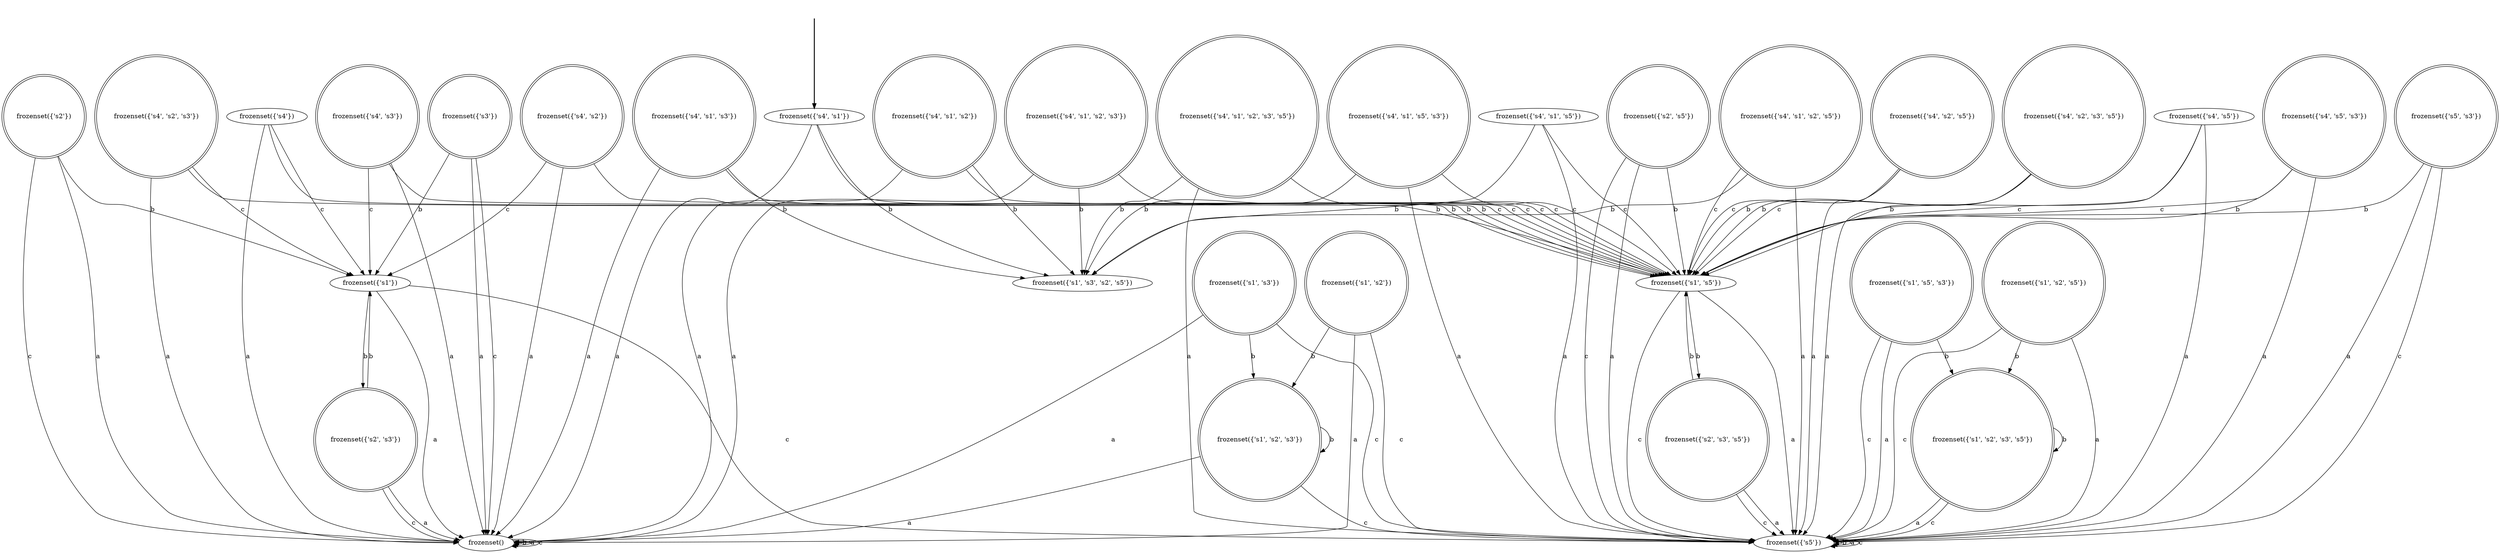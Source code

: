 digraph {
	fake [style=invisible]
	"frozenset({'s1', 's2', 's3'})" [shape=doublecircle]
	"frozenset({'s4', 's1', 's3'})" [shape=doublecircle]
	"frozenset({'s4', 's2'})" [shape=doublecircle]
	"frozenset()"
	"frozenset({'s4', 's5', 's3'})" [shape=doublecircle]
	"frozenset({'s4', 's1', 's5'})"
	"frozenset({'s2', 's3'})" [shape=doublecircle]
	"frozenset({'s1', 's2', 's3', 's5'})" [shape=doublecircle]
	"frozenset({'s4', 's1', 's2', 's3', 's5'})" [shape=doublecircle]
	"frozenset({'s4', 's2', 's3'})" [shape=doublecircle]
	"frozenset({'s4', 's1', 's2'})" [shape=doublecircle]
	"frozenset({'s4', 's2', 's5'})" [shape=doublecircle]
	"frozenset({'s2'})" [shape=doublecircle]
	"frozenset({'s1', 's5'})"
	"frozenset({'s4', 's1', 's2', 's3'})" [shape=doublecircle]
	"frozenset({'s4'})"
	"frozenset({'s4', 's1', 's2', 's5'})" [shape=doublecircle]
	"frozenset({'s1', 's5', 's3'})" [shape=doublecircle]
	"frozenset({'s5', 's3'})" [shape=doublecircle]
	"frozenset({'s1', 's2', 's5'})" [shape=doublecircle]
	"frozenset({'s1', 's3'})" [shape=doublecircle]
	"frozenset({'s4', 's2', 's3', 's5'})" [shape=doublecircle]
	"frozenset({'s3'})" [shape=doublecircle]
	"frozenset({'s1'})"
	"frozenset({'s2', 's5'})" [shape=doublecircle]
	"frozenset({'s5'})"
	"frozenset({'s1', 's2'})" [shape=doublecircle]
	"frozenset({'s4', 's1', 's5', 's3'})" [shape=doublecircle]
	"frozenset({'s4', 's3'})" [shape=doublecircle]
	"frozenset({'s4', 's1'})" [root=true]
	"frozenset({'s2', 's3', 's5'})" [shape=doublecircle]
	"frozenset({'s4', 's5'})"
	fake -> "frozenset({'s4', 's1'})" [style=bold]
	"frozenset({'s1', 's2', 's3'})" -> "frozenset({'s1', 's2', 's3'})" [label=b]
	"frozenset({'s1', 's2', 's3'})" -> "frozenset()" [label=a]
	"frozenset({'s1', 's2', 's3'})" -> "frozenset({'s5'})" [label=c]
	"frozenset({'s1', 's2'})" -> "frozenset({'s1', 's2', 's3'})" [label=b]
	"frozenset({'s1', 's2'})" -> "frozenset()" [label=a]
	"frozenset({'s1', 's2'})" -> "frozenset({'s5'})" [label=c]
	"frozenset({'s1', 's5', 's3'})" -> "frozenset({'s1', 's2', 's3', 's5'})" [label=b]
	"frozenset({'s1', 's5', 's3'})" -> "frozenset({'s5'})" [label=a]
	"frozenset({'s1', 's5', 's3'})" -> "frozenset({'s5'})" [label=c]
	"frozenset({'s1', 's2', 's3', 's5'})" -> "frozenset({'s1', 's2', 's3', 's5'})" [label=b]
	"frozenset({'s1', 's2', 's3', 's5'})" -> "frozenset({'s5'})" [label=a]
	"frozenset({'s1', 's2', 's3', 's5'})" -> "frozenset({'s5'})" [label=c]
	"frozenset({'s4', 's1', 's3'})" -> "frozenset({'s1', 's3', 's2', 's5'})" [label=b]
	"frozenset({'s4', 's1', 's3'})" -> "frozenset()" [label=a]
	"frozenset({'s4', 's1', 's3'})" -> "frozenset({'s1', 's5'})" [label=c]
	"frozenset({'s4', 's2'})" -> "frozenset({'s1', 's5'})" [label=b]
	"frozenset({'s4', 's2'})" -> "frozenset()" [label=a]
	"frozenset({'s4', 's2'})" -> "frozenset({'s1'})" [label=c]
	"frozenset()" -> "frozenset()" [label=b]
	"frozenset()" -> "frozenset()" [label=a]
	"frozenset()" -> "frozenset()" [label=c]
	"frozenset({'s4', 's5', 's3'})" -> "frozenset({'s1', 's5'})" [label=b]
	"frozenset({'s4', 's5', 's3'})" -> "frozenset({'s5'})" [label=a]
	"frozenset({'s4', 's5', 's3'})" -> "frozenset({'s1', 's5'})" [label=c]
	"frozenset({'s4', 's1', 's5'})" -> "frozenset({'s1', 's3', 's2', 's5'})" [label=b]
	"frozenset({'s4', 's1', 's5'})" -> "frozenset({'s5'})" [label=a]
	"frozenset({'s4', 's1', 's5'})" -> "frozenset({'s1', 's5'})" [label=c]
	"frozenset({'s2', 's3'})" -> "frozenset({'s1'})" [label=b]
	"frozenset({'s2', 's3'})" -> "frozenset()" [label=a]
	"frozenset({'s2', 's3'})" -> "frozenset()" [label=c]
	"frozenset({'s2', 's5'})" -> "frozenset({'s1', 's5'})" [label=b]
	"frozenset({'s2', 's5'})" -> "frozenset({'s5'})" [label=a]
	"frozenset({'s2', 's5'})" -> "frozenset({'s5'})" [label=c]
	"frozenset({'s5', 's3'})" -> "frozenset({'s1', 's5'})" [label=b]
	"frozenset({'s5', 's3'})" -> "frozenset({'s5'})" [label=a]
	"frozenset({'s5', 's3'})" -> "frozenset({'s5'})" [label=c]
	"frozenset({'s1', 's2', 's5'})" -> "frozenset({'s1', 's2', 's3', 's5'})" [label=b]
	"frozenset({'s1', 's2', 's5'})" -> "frozenset({'s5'})" [label=a]
	"frozenset({'s1', 's2', 's5'})" -> "frozenset({'s5'})" [label=c]
	"frozenset({'s4', 's1', 's2', 's3', 's5'})" -> "frozenset({'s1', 's3', 's2', 's5'})" [label=b]
	"frozenset({'s4', 's1', 's2', 's3', 's5'})" -> "frozenset({'s5'})" [label=a]
	"frozenset({'s4', 's1', 's2', 's3', 's5'})" -> "frozenset({'s1', 's5'})" [label=c]
	"frozenset({'s1', 's3'})" -> "frozenset({'s1', 's2', 's3'})" [label=b]
	"frozenset({'s1', 's3'})" -> "frozenset()" [label=a]
	"frozenset({'s1', 's3'})" -> "frozenset({'s5'})" [label=c]
	"frozenset({'s4', 's2', 's3'})" -> "frozenset({'s1', 's5'})" [label=b]
	"frozenset({'s4', 's2', 's3'})" -> "frozenset()" [label=a]
	"frozenset({'s4', 's2', 's3'})" -> "frozenset({'s1'})" [label=c]
	"frozenset({'s4', 's1', 's2'})" -> "frozenset({'s1', 's3', 's2', 's5'})" [label=b]
	"frozenset({'s4', 's1', 's2'})" -> "frozenset()" [label=a]
	"frozenset({'s4', 's1', 's2'})" -> "frozenset({'s1', 's5'})" [label=c]
	"frozenset({'s4', 's2', 's3', 's5'})" -> "frozenset({'s1', 's5'})" [label=b]
	"frozenset({'s4', 's2', 's3', 's5'})" -> "frozenset({'s5'})" [label=a]
	"frozenset({'s4', 's2', 's3', 's5'})" -> "frozenset({'s1', 's5'})" [label=c]
	"frozenset({'s4', 's2', 's5'})" -> "frozenset({'s1', 's5'})" [label=b]
	"frozenset({'s4', 's2', 's5'})" -> "frozenset({'s5'})" [label=a]
	"frozenset({'s4', 's2', 's5'})" -> "frozenset({'s1', 's5'})" [label=c]
	"frozenset({'s3'})" -> "frozenset({'s1'})" [label=b]
	"frozenset({'s3'})" -> "frozenset()" [label=a]
	"frozenset({'s3'})" -> "frozenset()" [label=c]
	"frozenset({'s1'})" -> "frozenset({'s2', 's3'})" [label=b]
	"frozenset({'s1'})" -> "frozenset()" [label=a]
	"frozenset({'s1'})" -> "frozenset({'s5'})" [label=c]
	"frozenset({'s2'})" -> "frozenset({'s1'})" [label=b]
	"frozenset({'s2'})" -> "frozenset()" [label=a]
	"frozenset({'s2'})" -> "frozenset()" [label=c]
	"frozenset({'s4', 's5'})" -> "frozenset({'s1', 's5'})" [label=b]
	"frozenset({'s4', 's5'})" -> "frozenset({'s5'})" [label=a]
	"frozenset({'s4', 's5'})" -> "frozenset({'s1', 's5'})" [label=c]
	"frozenset({'s5'})" -> "frozenset({'s5'})" [label=b]
	"frozenset({'s5'})" -> "frozenset({'s5'})" [label=a]
	"frozenset({'s5'})" -> "frozenset({'s5'})" [label=c]
	"frozenset({'s1', 's5'})" -> "frozenset({'s2', 's3', 's5'})" [label=b]
	"frozenset({'s1', 's5'})" -> "frozenset({'s5'})" [label=a]
	"frozenset({'s1', 's5'})" -> "frozenset({'s5'})" [label=c]
	"frozenset({'s4', 's1', 's5', 's3'})" -> "frozenset({'s1', 's3', 's2', 's5'})" [label=b]
	"frozenset({'s4', 's1', 's5', 's3'})" -> "frozenset({'s5'})" [label=a]
	"frozenset({'s4', 's1', 's5', 's3'})" -> "frozenset({'s1', 's5'})" [label=c]
	"frozenset({'s4', 's1', 's2', 's3'})" -> "frozenset({'s1', 's3', 's2', 's5'})" [label=b]
	"frozenset({'s4', 's1', 's2', 's3'})" -> "frozenset()" [label=a]
	"frozenset({'s4', 's1', 's2', 's3'})" -> "frozenset({'s1', 's5'})" [label=c]
	"frozenset({'s4'})" -> "frozenset({'s1', 's5'})" [label=b]
	"frozenset({'s4'})" -> "frozenset()" [label=a]
	"frozenset({'s4'})" -> "frozenset({'s1'})" [label=c]
	"frozenset({'s4', 's1'})" -> "frozenset({'s1', 's3', 's2', 's5'})" [label=b]
	"frozenset({'s4', 's1'})" -> "frozenset()" [label=a]
	"frozenset({'s4', 's1'})" -> "frozenset({'s1', 's5'})" [label=c]
	"frozenset({'s2', 's3', 's5'})" -> "frozenset({'s1', 's5'})" [label=b]
	"frozenset({'s2', 's3', 's5'})" -> "frozenset({'s5'})" [label=a]
	"frozenset({'s2', 's3', 's5'})" -> "frozenset({'s5'})" [label=c]
	"frozenset({'s4', 's1', 's2', 's5'})" -> "frozenset({'s1', 's3', 's2', 's5'})" [label=b]
	"frozenset({'s4', 's1', 's2', 's5'})" -> "frozenset({'s5'})" [label=a]
	"frozenset({'s4', 's1', 's2', 's5'})" -> "frozenset({'s1', 's5'})" [label=c]
	"frozenset({'s4', 's3'})" -> "frozenset({'s1', 's5'})" [label=b]
	"frozenset({'s4', 's3'})" -> "frozenset()" [label=a]
	"frozenset({'s4', 's3'})" -> "frozenset({'s1'})" [label=c]
}
